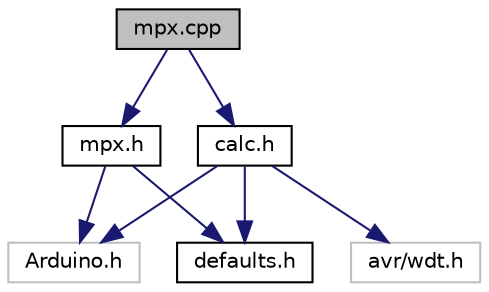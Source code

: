 digraph "mpx.cpp"
{
 // INTERACTIVE_SVG=YES
 // LATEX_PDF_SIZE
  edge [fontname="Helvetica",fontsize="10",labelfontname="Helvetica",labelfontsize="10"];
  node [fontname="Helvetica",fontsize="10",shape=record];
  Node1 [label="mpx.cpp",height=0.2,width=0.4,color="black", fillcolor="grey75", style="filled", fontcolor="black",tooltip=" "];
  Node1 -> Node2 [color="midnightblue",fontsize="10",style="solid"];
  Node2 [label="mpx.h",height=0.2,width=0.4,color="black", fillcolor="white", style="filled",URL="$mpx_8h.html",tooltip=" "];
  Node2 -> Node3 [color="midnightblue",fontsize="10",style="solid"];
  Node3 [label="defaults.h",height=0.2,width=0.4,color="black", fillcolor="white", style="filled",URL="$defaults_8h.html",tooltip=" "];
  Node2 -> Node4 [color="midnightblue",fontsize="10",style="solid"];
  Node4 [label="Arduino.h",height=0.2,width=0.4,color="grey75", fillcolor="white", style="filled",tooltip=" "];
  Node1 -> Node5 [color="midnightblue",fontsize="10",style="solid"];
  Node5 [label="calc.h",height=0.2,width=0.4,color="black", fillcolor="white", style="filled",URL="$calc_8h.html",tooltip=" "];
  Node5 -> Node3 [color="midnightblue",fontsize="10",style="solid"];
  Node5 -> Node4 [color="midnightblue",fontsize="10",style="solid"];
  Node5 -> Node6 [color="midnightblue",fontsize="10",style="solid"];
  Node6 [label="avr/wdt.h",height=0.2,width=0.4,color="grey75", fillcolor="white", style="filled",tooltip=" "];
}
